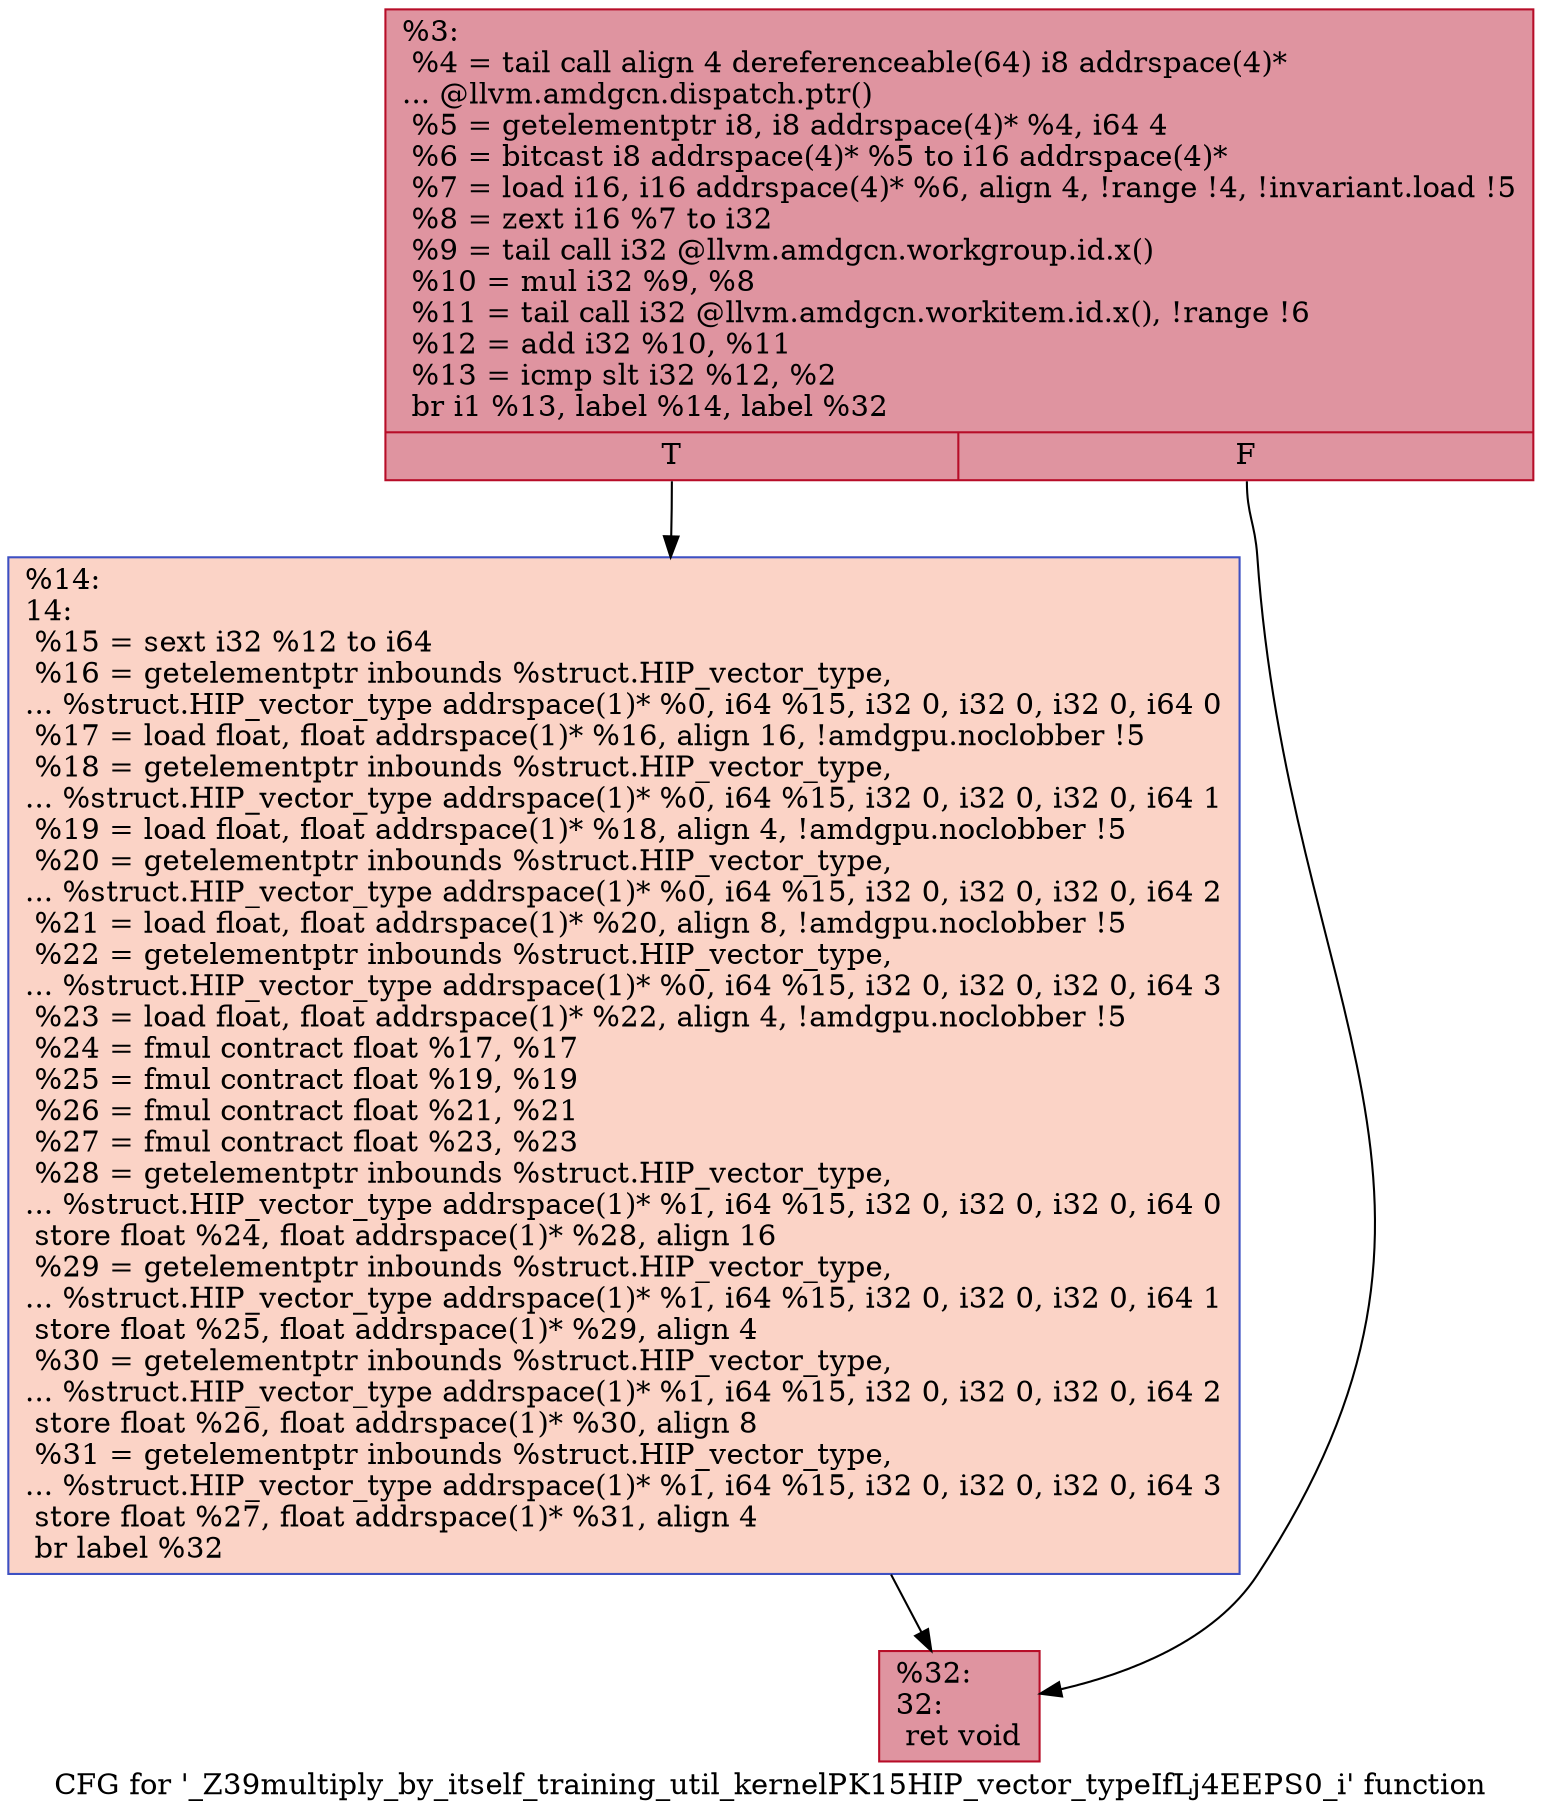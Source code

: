 digraph "CFG for '_Z39multiply_by_itself_training_util_kernelPK15HIP_vector_typeIfLj4EEPS0_i' function" {
	label="CFG for '_Z39multiply_by_itself_training_util_kernelPK15HIP_vector_typeIfLj4EEPS0_i' function";

	Node0x48d7080 [shape=record,color="#b70d28ff", style=filled, fillcolor="#b70d2870",label="{%3:\l  %4 = tail call align 4 dereferenceable(64) i8 addrspace(4)*\l... @llvm.amdgcn.dispatch.ptr()\l  %5 = getelementptr i8, i8 addrspace(4)* %4, i64 4\l  %6 = bitcast i8 addrspace(4)* %5 to i16 addrspace(4)*\l  %7 = load i16, i16 addrspace(4)* %6, align 4, !range !4, !invariant.load !5\l  %8 = zext i16 %7 to i32\l  %9 = tail call i32 @llvm.amdgcn.workgroup.id.x()\l  %10 = mul i32 %9, %8\l  %11 = tail call i32 @llvm.amdgcn.workitem.id.x(), !range !6\l  %12 = add i32 %10, %11\l  %13 = icmp slt i32 %12, %2\l  br i1 %13, label %14, label %32\l|{<s0>T|<s1>F}}"];
	Node0x48d7080:s0 -> Node0x48d8ee0;
	Node0x48d7080:s1 -> Node0x48d8f70;
	Node0x48d8ee0 [shape=record,color="#3d50c3ff", style=filled, fillcolor="#f59c7d70",label="{%14:\l14:                                               \l  %15 = sext i32 %12 to i64\l  %16 = getelementptr inbounds %struct.HIP_vector_type,\l... %struct.HIP_vector_type addrspace(1)* %0, i64 %15, i32 0, i32 0, i32 0, i64 0\l  %17 = load float, float addrspace(1)* %16, align 16, !amdgpu.noclobber !5\l  %18 = getelementptr inbounds %struct.HIP_vector_type,\l... %struct.HIP_vector_type addrspace(1)* %0, i64 %15, i32 0, i32 0, i32 0, i64 1\l  %19 = load float, float addrspace(1)* %18, align 4, !amdgpu.noclobber !5\l  %20 = getelementptr inbounds %struct.HIP_vector_type,\l... %struct.HIP_vector_type addrspace(1)* %0, i64 %15, i32 0, i32 0, i32 0, i64 2\l  %21 = load float, float addrspace(1)* %20, align 8, !amdgpu.noclobber !5\l  %22 = getelementptr inbounds %struct.HIP_vector_type,\l... %struct.HIP_vector_type addrspace(1)* %0, i64 %15, i32 0, i32 0, i32 0, i64 3\l  %23 = load float, float addrspace(1)* %22, align 4, !amdgpu.noclobber !5\l  %24 = fmul contract float %17, %17\l  %25 = fmul contract float %19, %19\l  %26 = fmul contract float %21, %21\l  %27 = fmul contract float %23, %23\l  %28 = getelementptr inbounds %struct.HIP_vector_type,\l... %struct.HIP_vector_type addrspace(1)* %1, i64 %15, i32 0, i32 0, i32 0, i64 0\l  store float %24, float addrspace(1)* %28, align 16\l  %29 = getelementptr inbounds %struct.HIP_vector_type,\l... %struct.HIP_vector_type addrspace(1)* %1, i64 %15, i32 0, i32 0, i32 0, i64 1\l  store float %25, float addrspace(1)* %29, align 4\l  %30 = getelementptr inbounds %struct.HIP_vector_type,\l... %struct.HIP_vector_type addrspace(1)* %1, i64 %15, i32 0, i32 0, i32 0, i64 2\l  store float %26, float addrspace(1)* %30, align 8\l  %31 = getelementptr inbounds %struct.HIP_vector_type,\l... %struct.HIP_vector_type addrspace(1)* %1, i64 %15, i32 0, i32 0, i32 0, i64 3\l  store float %27, float addrspace(1)* %31, align 4\l  br label %32\l}"];
	Node0x48d8ee0 -> Node0x48d8f70;
	Node0x48d8f70 [shape=record,color="#b70d28ff", style=filled, fillcolor="#b70d2870",label="{%32:\l32:                                               \l  ret void\l}"];
}
